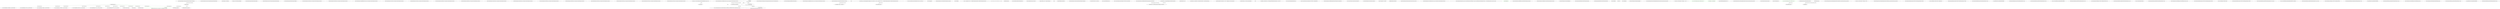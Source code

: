 digraph  {
n86 [label="Nancy.Testing.Browser", span=""];
n0 [cluster="Nancy.Testing.Browser.Browser(Nancy.Bootstrapper.INancyBootstrapper)", label="Entry Nancy.Testing.Browser.Browser(Nancy.Bootstrapper.INancyBootstrapper)", span="26-26"];
n1 [cluster="Nancy.Testing.Browser.Browser(Nancy.Bootstrapper.INancyBootstrapper)", label="this.bootstrapper = bootstrapper", span="28-28"];
n2 [cluster="Nancy.Testing.Browser.Browser(Nancy.Bootstrapper.INancyBootstrapper)", label="this.bootstrapper.Initialise()", span="29-29"];
n3 [cluster="Nancy.Testing.Browser.Browser(Nancy.Bootstrapper.INancyBootstrapper)", label="this.engine = this.bootstrapper.GetEngine()", span="30-30"];
n5 [cluster="Nancy.Bootstrapper.INancyBootstrapper.Initialise()", label="Entry Nancy.Bootstrapper.INancyBootstrapper.Initialise()", span="10-10"];
n4 [cluster="Nancy.Testing.Browser.Browser(Nancy.Bootstrapper.INancyBootstrapper)", label="Exit Nancy.Testing.Browser.Browser(Nancy.Bootstrapper.INancyBootstrapper)", span="26-26"];
n6 [cluster="Nancy.Bootstrapper.INancyBootstrapper.GetEngine()", label="Entry Nancy.Bootstrapper.INancyBootstrapper.GetEngine()", span="16-16"];
n7 [cluster="Nancy.Testing.Browser.Delete(string, System.Action<Nancy.Testing.BrowserContext>)", label="Entry Nancy.Testing.Browser.Delete(string, System.Action<Nancy.Testing.BrowserContext>)", span="39-39"];
n8 [cluster="Nancy.Testing.Browser.Delete(string, System.Action<Nancy.Testing.BrowserContext>)", label="return this.HandleRequest(''DELETE'', path, browserContext);", span="41-41"];
n9 [cluster="Nancy.Testing.Browser.Delete(string, System.Action<Nancy.Testing.BrowserContext>)", label="Exit Nancy.Testing.Browser.Delete(string, System.Action<Nancy.Testing.BrowserContext>)", span="39-39"];
n10 [cluster="Nancy.Testing.Browser.HandleRequest(string, string, System.Action<Nancy.Testing.BrowserContext>)", label="Entry Nancy.Testing.Browser.HandleRequest(string, string, System.Action<Nancy.Testing.BrowserContext>)", span="110-110"];
n11 [cluster="Nancy.Testing.Browser.Get(string, System.Action<Nancy.Testing.BrowserContext>)", label="Entry Nancy.Testing.Browser.Get(string, System.Action<Nancy.Testing.BrowserContext>)", span="50-50"];
n12 [cluster="Nancy.Testing.Browser.Get(string, System.Action<Nancy.Testing.BrowserContext>)", label="return this.HandleRequest(''GET'', path, browserContext);", span="52-52"];
n13 [cluster="Nancy.Testing.Browser.Get(string, System.Action<Nancy.Testing.BrowserContext>)", label="Exit Nancy.Testing.Browser.Get(string, System.Action<Nancy.Testing.BrowserContext>)", span="50-50"];
n14 [cluster="Nancy.Testing.Browser.Head(string, System.Action<Nancy.Testing.BrowserContext>)", label="Entry Nancy.Testing.Browser.Head(string, System.Action<Nancy.Testing.BrowserContext>)", span="61-61"];
n15 [cluster="Nancy.Testing.Browser.Head(string, System.Action<Nancy.Testing.BrowserContext>)", label="return this.HandleRequest(''HEAD'', path, browserContext);", span="63-63"];
n16 [cluster="Nancy.Testing.Browser.Head(string, System.Action<Nancy.Testing.BrowserContext>)", label="Exit Nancy.Testing.Browser.Head(string, System.Action<Nancy.Testing.BrowserContext>)", span="61-61"];
n17 [cluster="Nancy.Testing.Browser.Options(string, System.Action<Nancy.Testing.BrowserContext>)", label="Entry Nancy.Testing.Browser.Options(string, System.Action<Nancy.Testing.BrowserContext>)", span="72-72"];
n18 [cluster="Nancy.Testing.Browser.Options(string, System.Action<Nancy.Testing.BrowserContext>)", label="return this.HandleRequest(''OPTIONS'', path, browserContext);", span="74-74"];
n19 [cluster="Nancy.Testing.Browser.Options(string, System.Action<Nancy.Testing.BrowserContext>)", label="Exit Nancy.Testing.Browser.Options(string, System.Action<Nancy.Testing.BrowserContext>)", span="72-72"];
n20 [cluster="Nancy.Testing.Browser.Patch(string, System.Action<Nancy.Testing.BrowserContext>)", label="Entry Nancy.Testing.Browser.Patch(string, System.Action<Nancy.Testing.BrowserContext>)", span="83-83"];
n21 [cluster="Nancy.Testing.Browser.Patch(string, System.Action<Nancy.Testing.BrowserContext>)", label="return this.HandleRequest(''PATCH'', path, browserContext);", span="85-85"];
n22 [cluster="Nancy.Testing.Browser.Patch(string, System.Action<Nancy.Testing.BrowserContext>)", label="Exit Nancy.Testing.Browser.Patch(string, System.Action<Nancy.Testing.BrowserContext>)", span="83-83"];
n23 [cluster="Nancy.Testing.Browser.Post(string, System.Action<Nancy.Testing.BrowserContext>)", label="Entry Nancy.Testing.Browser.Post(string, System.Action<Nancy.Testing.BrowserContext>)", span="94-94"];
n24 [cluster="Nancy.Testing.Browser.Post(string, System.Action<Nancy.Testing.BrowserContext>)", label="return this.HandleRequest(''POST'', path, browserContext);", span="96-96"];
n25 [cluster="Nancy.Testing.Browser.Post(string, System.Action<Nancy.Testing.BrowserContext>)", label="Exit Nancy.Testing.Browser.Post(string, System.Action<Nancy.Testing.BrowserContext>)", span="94-94"];
n26 [cluster="Nancy.Testing.Browser.Put(string, System.Action<Nancy.Testing.BrowserContext>)", label="Entry Nancy.Testing.Browser.Put(string, System.Action<Nancy.Testing.BrowserContext>)", span="105-105"];
n27 [cluster="Nancy.Testing.Browser.Put(string, System.Action<Nancy.Testing.BrowserContext>)", label="return this.HandleRequest(''PUT'', path, browserContext);", span="107-107"];
n28 [cluster="Nancy.Testing.Browser.Put(string, System.Action<Nancy.Testing.BrowserContext>)", label="Exit Nancy.Testing.Browser.Put(string, System.Action<Nancy.Testing.BrowserContext>)", span="105-105"];
n30 [cluster="Nancy.Testing.Browser.HandleRequest(string, string, System.Action<Nancy.Testing.BrowserContext>)", label="var response = new BrowserResponse(this.engine.HandleRequest(request), this)", span="115-115"];
n34 [cluster="Nancy.Testing.Browser.CreateRequest(string, string, System.Action<Nancy.Testing.BrowserContext>)", label="Entry Nancy.Testing.Browser.CreateRequest(string, string, System.Action<Nancy.Testing.BrowserContext>)", span="173-173"];
n31 [cluster="Nancy.Testing.Browser.HandleRequest(string, string, System.Action<Nancy.Testing.BrowserContext>)", label="this.CaptureCookies(response)", span="117-117"];
n35 [cluster="Nancy.Testing.BrowserResponse.BrowserResponse(Nancy.NancyContext, Nancy.Testing.Browser)", label="Entry Nancy.Testing.BrowserResponse.BrowserResponse(Nancy.NancyContext, Nancy.Testing.Browser)", span="22-22"];
n36 [cluster="Nancy.INancyEngine.HandleRequest(Nancy.Request)", label="Entry Nancy.INancyEngine.HandleRequest(Nancy.Request)", span="46-46"];
n32 [cluster="Nancy.Testing.Browser.HandleRequest(string, string, System.Action<Nancy.Testing.BrowserContext>)", label="return response;", span="119-119"];
n37 [cluster="Nancy.Testing.Browser.CaptureCookies(Nancy.Testing.BrowserResponse)", label="Entry Nancy.Testing.Browser.CaptureCookies(Nancy.Testing.BrowserResponse)", span="134-134"];
n33 [cluster="Nancy.Testing.Browser.HandleRequest(string, string, System.Action<Nancy.Testing.BrowserContext>)", label="Exit Nancy.Testing.Browser.HandleRequest(string, string, System.Action<Nancy.Testing.BrowserContext>)", span="110-110"];
n38 [cluster="Nancy.Testing.Browser.SetCookies(Nancy.Testing.BrowserContext)", label="Entry Nancy.Testing.Browser.SetCookies(Nancy.Testing.BrowserContext)", span="122-122"];
n39 [cluster="Nancy.Testing.Browser.SetCookies(Nancy.Testing.BrowserContext)", label="!this.cookies.Any()", span="124-124"];
n42 [cluster="Nancy.Testing.Browser.SetCookies(Nancy.Testing.BrowserContext)", label="context.Header(''Cookie'', cookieString)", span="131-131"];
n40 [cluster="Nancy.Testing.Browser.SetCookies(Nancy.Testing.BrowserContext)", label="return;", span="126-126"];
n41 [cluster="Nancy.Testing.Browser.SetCookies(Nancy.Testing.BrowserContext)", label="var cookieString = this.cookies.Aggregate(string.Empty, (current, cookie) => current + string.Format(''{0}={1};'', HttpUtility.UrlEncode(cookie.Key), HttpUtility.UrlEncode(cookie.Value)))", span="129-129"];
n44 [cluster="System.Collections.Generic.IEnumerable<TSource>.Any<TSource>()", label="Entry System.Collections.Generic.IEnumerable<TSource>.Any<TSource>()", span="0-0"];
n45 [cluster="Unk.Aggregate", label="Entry Unk.Aggregate", span=""];
n47 [cluster="lambda expression", label="Entry lambda expression", span="129-129"];
n43 [cluster="Nancy.Testing.Browser.SetCookies(Nancy.Testing.BrowserContext)", label="Exit Nancy.Testing.Browser.SetCookies(Nancy.Testing.BrowserContext)", span="122-122"];
n46 [cluster="Unk.Header", label="Entry Unk.Header", span=""];
n48 [cluster="lambda expression", label="current + string.Format(''{0}={1};'', HttpUtility.UrlEncode(cookie.Key), HttpUtility.UrlEncode(cookie.Value))", span="129-129"];
n49 [cluster="lambda expression", label="Exit lambda expression", span="129-129"];
n50 [cluster="Nancy.Helpers.HttpUtility.UrlEncode(string)", label="Entry Nancy.Helpers.HttpUtility.UrlEncode(string)", span="373-373"];
n51 [cluster="string.Format(string, object, object)", label="Entry string.Format(string, object, object)", span="0-0"];
n52 [cluster="Nancy.Testing.Browser.CaptureCookies(Nancy.Testing.BrowserResponse)", label="response.Cookies == null || !response.Cookies.Any()", span="136-136"];
n54 [cluster="Nancy.Testing.Browser.CaptureCookies(Nancy.Testing.BrowserResponse)", label="response.Cookies", span="141-141"];
n53 [cluster="Nancy.Testing.Browser.CaptureCookies(Nancy.Testing.BrowserResponse)", label="return;", span="138-138"];
n55 [cluster="Nancy.Testing.Browser.CaptureCookies(Nancy.Testing.BrowserResponse)", label="string.IsNullOrEmpty(cookie.Value)", span="143-143"];
n58 [cluster="Nancy.Testing.Browser.CaptureCookies(Nancy.Testing.BrowserResponse)", label="Exit Nancy.Testing.Browser.CaptureCookies(Nancy.Testing.BrowserResponse)", span="134-134"];
n56 [cluster="Nancy.Testing.Browser.CaptureCookies(Nancy.Testing.BrowserResponse)", label="this.cookies.Remove(cookie.Name)", span="145-145"];
n57 [cluster="Nancy.Testing.Browser.CaptureCookies(Nancy.Testing.BrowserResponse)", label="this.cookies[cookie.Name] = cookie.Value", span="149-149"];
n59 [cluster="string.IsNullOrEmpty(string)", label="Entry string.IsNullOrEmpty(string)", span="0-0"];
n60 [cluster="System.Collections.Generic.IDictionary<TKey, TValue>.Remove(TKey)", label="Entry System.Collections.Generic.IDictionary<TKey, TValue>.Remove(TKey)", span="0-0"];
n61 [cluster="Nancy.Testing.Browser.BuildRequestBody(Nancy.Testing.IBrowserContextValues)", label="Entry Nancy.Testing.Browser.BuildRequestBody(Nancy.Testing.IBrowserContextValues)", span="154-154"];
n62 [cluster="Nancy.Testing.Browser.BuildRequestBody(Nancy.Testing.IBrowserContextValues)", label="contextValues.Body != null", span="156-156"];
n64 [cluster="Nancy.Testing.Browser.BuildRequestBody(Nancy.Testing.IBrowserContextValues)", label="var useFormValues = !String.IsNullOrEmpty(contextValues.FormValues)", span="161-161"];
n65 [cluster="Nancy.Testing.Browser.BuildRequestBody(Nancy.Testing.IBrowserContextValues)", label="var bodyContents = useFormValues ? contextValues.FormValues : contextValues.BodyString", span="162-162"];
n67 [cluster="Nancy.Testing.Browser.BuildRequestBody(Nancy.Testing.IBrowserContextValues)", label="useFormValues && !contextValues.Headers.ContainsKey(''Content-Type'')", span="165-165"];
n68 [cluster="Nancy.Testing.Browser.BuildRequestBody(Nancy.Testing.IBrowserContextValues)", label="contextValues.Headers[''Content-Type''] = new[] { ''application/x-www-form-urlencoded'' }", span="167-167"];
n69 [cluster="Nancy.Testing.Browser.BuildRequestBody(Nancy.Testing.IBrowserContextValues)", label="contextValues.Body = new MemoryStream(bodyBytes)", span="170-170"];
n63 [cluster="Nancy.Testing.Browser.BuildRequestBody(Nancy.Testing.IBrowserContextValues)", label="return;", span="158-158"];
n66 [cluster="Nancy.Testing.Browser.BuildRequestBody(Nancy.Testing.IBrowserContextValues)", label="var bodyBytes = bodyContents != null ? Encoding.UTF8.GetBytes(bodyContents) : new byte[] { }", span="163-163"];
n71 [cluster="System.Text.Encoding.GetBytes(string)", label="Entry System.Text.Encoding.GetBytes(string)", span="0-0"];
n72 [cluster="System.Collections.Generic.IDictionary<TKey, TValue>.ContainsKey(TKey)", label="Entry System.Collections.Generic.IDictionary<TKey, TValue>.ContainsKey(TKey)", span="0-0"];
n70 [cluster="Nancy.Testing.Browser.BuildRequestBody(Nancy.Testing.IBrowserContextValues)", label="Exit Nancy.Testing.Browser.BuildRequestBody(Nancy.Testing.IBrowserContextValues)", span="154-154"];
n73 [cluster="System.IO.MemoryStream.MemoryStream(byte[])", label="Entry System.IO.MemoryStream.MemoryStream(byte[])", span="0-0"];
n74 [cluster="Nancy.Testing.Browser.CreateRequest(string, string, System.Action<Nancy.Testing.BrowserContext>)", label="var context =\r\n                new BrowserContext()", span="175-176"];
n76 [cluster="Nancy.Testing.Browser.CreateRequest(string, string, System.Action<Nancy.Testing.BrowserContext>)", label="browserContext.Invoke(context)", span="180-180"];
n80 [cluster="Nancy.Testing.Browser.CreateRequest(string, string, System.Action<Nancy.Testing.BrowserContext>)", label="return new Request(method, path, contextValues.Headers, requestStream, contextValues.Protocol, contextValues.QueryString);", span="190-190"];
n75 [cluster="Nancy.Testing.Browser.CreateRequest(string, string, System.Action<Nancy.Testing.BrowserContext>)", label="this.SetCookies(context)", span="178-178"];
n82 [cluster="Nancy.Testing.BrowserContext.BrowserContext()", label="Entry Nancy.Testing.BrowserContext.BrowserContext()", span="14-14"];
n77 [cluster="Nancy.Testing.Browser.CreateRequest(string, string, System.Action<Nancy.Testing.BrowserContext>)", label="var contextValues =\r\n                (IBrowserContextValues)context", span="182-183"];
n83 [cluster="System.Action<T>.Invoke(T)", label="Entry System.Action<T>.Invoke(T)", span="0-0"];
n78 [cluster="Nancy.Testing.Browser.CreateRequest(string, string, System.Action<Nancy.Testing.BrowserContext>)", label="BuildRequestBody(contextValues)", span="185-185"];
n79 [cluster="Nancy.Testing.Browser.CreateRequest(string, string, System.Action<Nancy.Testing.BrowserContext>)", label="var requestStream =\r\n                RequestStream.FromStream(contextValues.Body, 0, true)", span="187-188"];
n84 [cluster="Nancy.IO.RequestStream.FromStream(System.IO.Stream, long, bool)", label="Entry Nancy.IO.RequestStream.FromStream(System.IO.Stream, long, bool)", span="224-224"];
n81 [cluster="Nancy.Testing.Browser.CreateRequest(string, string, System.Action<Nancy.Testing.BrowserContext>)", label="Exit Nancy.Testing.Browser.CreateRequest(string, string, System.Action<Nancy.Testing.BrowserContext>)", span="173-173"];
n85 [cluster="Nancy.Request.Request(string, string, System.Collections.Generic.IDictionary<string, System.Collections.Generic.IEnumerable<string>>, Nancy.IO.RequestStream, string, string, string)", label="Entry Nancy.Request.Request(string, string, System.Collections.Generic.IDictionary<string, System.Collections.Generic.IEnumerable<string>>, Nancy.IO.RequestStream, string, string, string)", span="41-41"];
d29 [cluster="Nancy.Testing.Browser.HandleRequest(string, string, System.Action<Nancy.Testing.BrowserContext>)", color=green, community=0, label="var request =\r\n                CreateRequest(method, path, browserContext ?? this.DefaultBrowserContext)", prediction=0, span="112-113"];
d39 [cluster="Nancy.Testing.Browser.DefaultBrowserContext(Nancy.Testing.BrowserContext)", color=green, community=0, label="context.HttpRequest()", prediction=1, span="124-124"];
d38 [cluster="Nancy.Testing.Browser.DefaultBrowserContext(Nancy.Testing.BrowserContext)", label="Entry Nancy.Testing.Browser.DefaultBrowserContext(Nancy.Testing.BrowserContext)", span="122-122"];
d40 [cluster="Nancy.Testing.Browser.DefaultBrowserContext(Nancy.Testing.BrowserContext)", label="Exit Nancy.Testing.Browser.DefaultBrowserContext(Nancy.Testing.BrowserContext)", span="122-122"];
d41 [cluster="Nancy.Testing.BrowserContext.HttpRequest()", label="Entry Nancy.Testing.BrowserContext.HttpRequest()", span="116-116"];
m0_0 [cluster="Nancy.Routing.IRouteResolver.Resolve(Nancy.NancyContext)", file="BrowserFixture.cs", label="Entry Nancy.Routing.IRouteResolver.Resolve(Nancy.NancyContext)", span="15-15"];
m0_1 [cluster="Nancy.Routing.IRouteResolver.Resolve(Nancy.NancyContext)", file="BrowserFixture.cs", label="Exit Nancy.Routing.IRouteResolver.Resolve(Nancy.NancyContext)", span="15-15"];
m1_10 [cluster="Unk.NotNull", file="BrowserResponseExtensionsTests.cs", label="Entry Unk.NotNull", span=""];
m1_16 [cluster="Unk.>", file="BrowserResponseExtensionsTests.cs", label="Entry Unk.>", span=""];
m1_9 [cluster="Unk.Element", file="BrowserResponseExtensionsTests.cs", label="Entry Unk.Element", span=""];
m1_8 [cluster="Nancy.Testing.BrowserResponse.BodyAsXml()", file="BrowserResponseExtensionsTests.cs", label="Entry Nancy.Testing.BrowserResponse.BodyAsXml()", span="30-30"];
m1_0 [cluster="Nancy.Testing.Tests.BrowserResponseExtensionsTests.Should_create_xdocument_from_xml_body()", file="BrowserResponseExtensionsTests.cs", label="Entry Nancy.Testing.Tests.BrowserResponseExtensionsTests.Should_create_xdocument_from_xml_body()", span="10-10"];
m1_1 [cluster="Nancy.Testing.Tests.BrowserResponseExtensionsTests.Should_create_xdocument_from_xml_body()", file="BrowserResponseExtensionsTests.cs", label="var context = new NancyContext() { Response = ''<tag />'' }", span="12-12"];
m1_2 [cluster="Nancy.Testing.Tests.BrowserResponseExtensionsTests.Should_create_xdocument_from_xml_body()", color=green, community=0, file="BrowserResponseExtensionsTests.cs", label="sut = new BrowserResponse(context, A.Fake<Browser>())", prediction=2, span="14-14"];
m1_3 [cluster="Nancy.Testing.Tests.BrowserResponseExtensionsTests.Should_create_xdocument_from_xml_body()", color=green, community=0, file="BrowserResponseExtensionsTests.cs", label="var bodyAsXml = sut.BodyAsXml()", prediction=3, span="15-15"];
m1_4 [cluster="Nancy.Testing.Tests.BrowserResponseExtensionsTests.Should_create_xdocument_from_xml_body()", file="BrowserResponseExtensionsTests.cs", label="Assert.NotNull(bodyAsXml.Element(''tag''))", span="15-15"];
m1_5 [cluster="Nancy.Testing.Tests.BrowserResponseExtensionsTests.Should_create_xdocument_from_xml_body()", file="BrowserResponseExtensionsTests.cs", label="Exit Nancy.Testing.Tests.BrowserResponseExtensionsTests.Should_create_xdocument_from_xml_body()", span="10-10"];
m1_6 [cluster="Nancy.NancyContext.NancyContext()", file="BrowserResponseExtensionsTests.cs", label="Entry Nancy.NancyContext.NancyContext()", span="16-16"];
m1_7 [cluster="BrowserResponse.cstr", file="BrowserResponseExtensionsTests.cs", label="Entry BrowserResponse.cstr", span=""];
m1_17 [cluster="lambda expression", file="BrowserResponseExtensionsTests.cs", label="Entry lambda expression", span="24-24"];
m1_18 [cluster="lambda expression", file="BrowserResponseExtensionsTests.cs", label="sut.BodyAsXml()", span="24-24"];
m1_19 [cluster="lambda expression", file="BrowserResponseExtensionsTests.cs", label="Exit lambda expression", span="24-24"];
m1_11 [cluster="Nancy.Testing.Tests.BrowserResponseExtensionsTests.Should_fail_to_create_xdocument_from_non_xml_body()", file="BrowserResponseExtensionsTests.cs", label="Entry Nancy.Testing.Tests.BrowserResponseExtensionsTests.Should_fail_to_create_xdocument_from_non_xml_body()", span="19-19"];
m1_12 [cluster="Nancy.Testing.Tests.BrowserResponseExtensionsTests.Should_fail_to_create_xdocument_from_non_xml_body()", file="BrowserResponseExtensionsTests.cs", label="var context = new NancyContext() { Response = ''hello'' }", span="21-21"];
m1_14 [cluster="Nancy.Testing.Tests.BrowserResponseExtensionsTests.Should_fail_to_create_xdocument_from_non_xml_body()", color=green, community=0, file="BrowserResponseExtensionsTests.cs", label="sut = new BrowserResponse(context, A.Fake<Browser>())", prediction=4, span="24-24"];
m1_15 [cluster="Nancy.Testing.Tests.BrowserResponseExtensionsTests.Should_fail_to_create_xdocument_from_non_xml_body()", file="BrowserResponseExtensionsTests.cs", label="Exit Nancy.Testing.Tests.BrowserResponseExtensionsTests.Should_fail_to_create_xdocument_from_non_xml_body()", span="19-19"];
m1_20 [file="BrowserResponseExtensionsTests.cs", label="Nancy.Testing.Tests.BrowserResponseExtensionsTests", span=""];
m2_25 [cluster="Nancy.FormatterExtensions.AsXml<TModel>(Nancy.IResponseFormatter, TModel)", file="FormatterExtensions.cs", label="Entry Nancy.FormatterExtensions.AsXml<TModel>(Nancy.IResponseFormatter, TModel)", span="41-41"];
m2_26 [cluster="Nancy.FormatterExtensions.AsXml<TModel>(Nancy.IResponseFormatter, TModel)", file="FormatterExtensions.cs", label="return new XmlResponse<TModel>(model, ''application/xml'');", span="43-43"];
m2_27 [cluster="Nancy.FormatterExtensions.AsXml<TModel>(Nancy.IResponseFormatter, TModel)", file="FormatterExtensions.cs", label="Exit Nancy.FormatterExtensions.AsXml<TModel>(Nancy.IResponseFormatter, TModel)", span="41-41"];
m2_8 [cluster="Nancy.FormatterExtensions.AsCss(Nancy.IResponseFormatter, string)", file="FormatterExtensions.cs", label="Entry Nancy.FormatterExtensions.AsCss(Nancy.IResponseFormatter, string)", span="16-16"];
m2_9 [cluster="Nancy.FormatterExtensions.AsCss(Nancy.IResponseFormatter, string)", file="FormatterExtensions.cs", label="return AsFile(formatter, applicationRelativeFilePath);", span="18-18"];
m2_10 [cluster="Nancy.FormatterExtensions.AsCss(Nancy.IResponseFormatter, string)", file="FormatterExtensions.cs", label="Exit Nancy.FormatterExtensions.AsCss(Nancy.IResponseFormatter, string)", span="16-16"];
m2_4 [cluster="Nancy.FormatterExtensions.AsFile(Nancy.IResponseFormatter, string)", file="FormatterExtensions.cs", label="Entry Nancy.FormatterExtensions.AsFile(Nancy.IResponseFormatter, string)", span="11-11"];
m2_5 [cluster="Nancy.FormatterExtensions.AsFile(Nancy.IResponseFormatter, string)", file="FormatterExtensions.cs", label="return new GenericFileResponse(applicationRelativeFilePath);", span="13-13"];
m2_6 [cluster="Nancy.FormatterExtensions.AsFile(Nancy.IResponseFormatter, string)", file="FormatterExtensions.cs", label="Exit Nancy.FormatterExtensions.AsFile(Nancy.IResponseFormatter, string)", span="11-11"];
m2_28 [cluster="Nancy.Responses.XmlResponse<TModel>.XmlResponse(TModel, string)", file="FormatterExtensions.cs", label="Entry Nancy.Responses.XmlResponse<TModel>.XmlResponse(TModel, string)", span="8-8"];
m2_21 [cluster="Nancy.FormatterExtensions.AsRedirect(Nancy.IResponseFormatter, string)", file="FormatterExtensions.cs", label="Entry Nancy.FormatterExtensions.AsRedirect(Nancy.IResponseFormatter, string)", span="36-36"];
m2_22 [cluster="Nancy.FormatterExtensions.AsRedirect(Nancy.IResponseFormatter, string)", file="FormatterExtensions.cs", label="return new RedirectResponse(location);", span="38-38"];
m2_23 [cluster="Nancy.FormatterExtensions.AsRedirect(Nancy.IResponseFormatter, string)", file="FormatterExtensions.cs", label="Exit Nancy.FormatterExtensions.AsRedirect(Nancy.IResponseFormatter, string)", span="36-36"];
m2_3 [cluster="Nancy.Responses.GenericFileResponse.GenericFileResponse(string, string)", file="FormatterExtensions.cs", label="Entry Nancy.Responses.GenericFileResponse.GenericFileResponse(string, string)", span="30-30"];
m2_17 [cluster="Nancy.FormatterExtensions.AsJson<TModel>(Nancy.IResponseFormatter, TModel)", file="FormatterExtensions.cs", label="Entry Nancy.FormatterExtensions.AsJson<TModel>(Nancy.IResponseFormatter, TModel)", span="31-31"];
m2_18 [cluster="Nancy.FormatterExtensions.AsJson<TModel>(Nancy.IResponseFormatter, TModel)", file="FormatterExtensions.cs", label="return new JsonResponse<TModel>(model);", span="33-33"];
m2_19 [cluster="Nancy.FormatterExtensions.AsJson<TModel>(Nancy.IResponseFormatter, TModel)", file="FormatterExtensions.cs", label="Exit Nancy.FormatterExtensions.AsJson<TModel>(Nancy.IResponseFormatter, TModel)", span="31-31"];
m2_0 [cluster="Nancy.FormatterExtensions.AsFile(Nancy.IResponseFormatter, string, string)", file="FormatterExtensions.cs", label="Entry Nancy.FormatterExtensions.AsFile(Nancy.IResponseFormatter, string, string)", span="6-6"];
m2_1 [cluster="Nancy.FormatterExtensions.AsFile(Nancy.IResponseFormatter, string, string)", file="FormatterExtensions.cs", label="return new GenericFileResponse(applicationRelativeFilePath, contentType);", span="8-8"];
m2_2 [cluster="Nancy.FormatterExtensions.AsFile(Nancy.IResponseFormatter, string, string)", file="FormatterExtensions.cs", label="Exit Nancy.FormatterExtensions.AsFile(Nancy.IResponseFormatter, string, string)", span="6-6"];
m2_20 [cluster="Nancy.Responses.JsonResponse<TModel>.JsonResponse(TModel)", file="FormatterExtensions.cs", label="Entry Nancy.Responses.JsonResponse<TModel>.JsonResponse(TModel)", span="8-8"];
m2_11 [cluster="Nancy.FormatterExtensions.AsImage(Nancy.IResponseFormatter, string)", file="FormatterExtensions.cs", label="Entry Nancy.FormatterExtensions.AsImage(Nancy.IResponseFormatter, string)", span="21-21"];
m2_12 [cluster="Nancy.FormatterExtensions.AsImage(Nancy.IResponseFormatter, string)", file="FormatterExtensions.cs", label="return AsFile(formatter, applicationRelativeFilePath);", span="23-23"];
m2_13 [cluster="Nancy.FormatterExtensions.AsImage(Nancy.IResponseFormatter, string)", file="FormatterExtensions.cs", label="Exit Nancy.FormatterExtensions.AsImage(Nancy.IResponseFormatter, string)", span="21-21"];
m2_7 [cluster="Nancy.Responses.GenericFileResponse.GenericFileResponse(string)", file="FormatterExtensions.cs", label="Entry Nancy.Responses.GenericFileResponse.GenericFileResponse(string)", span="19-19"];
m2_24 [cluster="Nancy.Responses.RedirectResponse.RedirectResponse(string)", file="FormatterExtensions.cs", label="Entry Nancy.Responses.RedirectResponse.RedirectResponse(string)", span="15-15"];
m2_14 [cluster="Nancy.FormatterExtensions.AsJs(Nancy.IResponseFormatter, string)", file="FormatterExtensions.cs", label="Entry Nancy.FormatterExtensions.AsJs(Nancy.IResponseFormatter, string)", span="26-26"];
m2_15 [cluster="Nancy.FormatterExtensions.AsJs(Nancy.IResponseFormatter, string)", file="FormatterExtensions.cs", label="return AsFile(formatter, applicationRelativeFilePath);", span="28-28"];
m2_16 [cluster="Nancy.FormatterExtensions.AsJs(Nancy.IResponseFormatter, string)", file="FormatterExtensions.cs", label="Exit Nancy.FormatterExtensions.AsJs(Nancy.IResponseFormatter, string)", span="26-26"];
n86 -> n2  [color=darkseagreen4, key=1, label="Nancy.Testing.Browser", style=dashed];
n86 -> n8  [color=darkseagreen4, key=1, label="Nancy.Testing.Browser", style=dashed];
n86 -> n12  [color=darkseagreen4, key=1, label="Nancy.Testing.Browser", style=dashed];
n86 -> n15  [color=darkseagreen4, key=1, label="Nancy.Testing.Browser", style=dashed];
n86 -> n18  [color=darkseagreen4, key=1, label="Nancy.Testing.Browser", style=dashed];
n86 -> n21  [color=darkseagreen4, key=1, label="Nancy.Testing.Browser", style=dashed];
n86 -> n24  [color=darkseagreen4, key=1, label="Nancy.Testing.Browser", style=dashed];
n86 -> n27  [color=darkseagreen4, key=1, label="Nancy.Testing.Browser", style=dashed];
n86 -> n31  [color=darkseagreen4, key=1, label="Nancy.Testing.Browser", style=dashed];
n86 -> n39  [color=darkseagreen4, key=1, label="Nancy.Testing.Browser", style=dashed];
n86 -> n56  [color=darkseagreen4, key=1, label="Nancy.Testing.Browser", style=dashed];
n86 -> n75  [color=darkseagreen4, key=1, label="Nancy.Testing.Browser", style=dashed];
n86 -> d29  [color=green, key=1, label="Nancy.Testing.Browser", style=dashed];
n30 -> n32  [color=darkseagreen4, key=1, label=response, style=dashed];
n34 -> n76  [color=darkseagreen4, key=1, label="System.Action<Nancy.Testing.BrowserContext>", style=dashed];
n34 -> n80  [color=darkseagreen4, key=1, label=string, style=dashed];
n37 -> n54  [color=darkseagreen4, key=1, label="Nancy.Testing.BrowserResponse", style=dashed];
n38 -> n42  [color=darkseagreen4, key=1, label="Nancy.Testing.BrowserContext", style=dashed];
n41 -> n47  [color=darkseagreen4, key=1, label="lambda expression", style=dashed];
n48 -> n48  [color=darkseagreen4, key=1, label="System.Collections.Generic.KeyValuePair<string, string>", style=dashed];
n54 -> n56  [color=darkseagreen4, key=1, label=cookie, style=dashed];
n61 -> n67  [color=darkseagreen4, key=1, label="Nancy.Testing.IBrowserContextValues", style=dashed];
n64 -> n67  [color=darkseagreen4, key=1, label=useFormValues, style=dashed];
n74 -> n76  [color=darkseagreen4, key=1, label=context, style=dashed];
n74 -> n77  [color=darkseagreen4, key=1, label=context, style=dashed];
n77 -> n79  [color=darkseagreen4, key=1, label=contextValues, style=dashed];
n77 -> n80  [color=darkseagreen4, key=1, label=contextValues, style=dashed];
m1_14 -> m1_17  [color=darkseagreen4, key=1, label="lambda expression", style=dashed];
m1_20 -> m1_18  [color=darkseagreen4, key=1, label="Nancy.Testing.Tests.BrowserResponseExtensionsTests", style=dashed];
}
